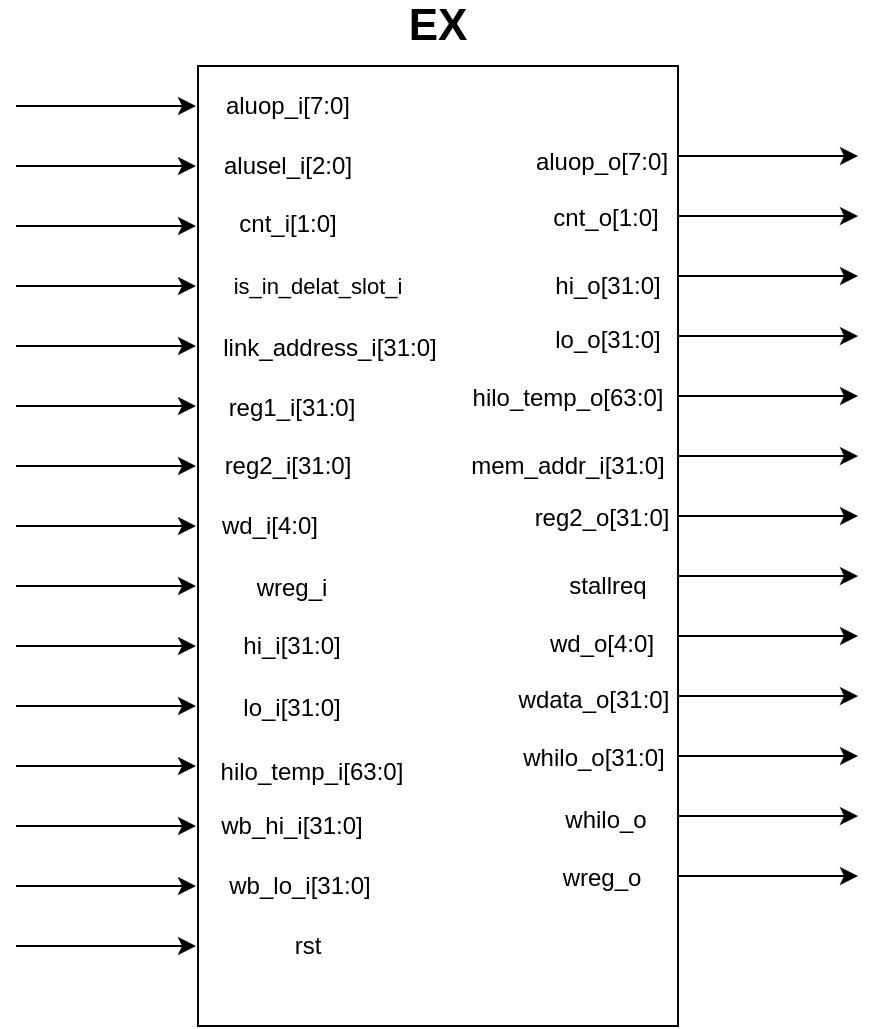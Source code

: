 <mxfile version="14.1.1" type="github">
  <diagram id="7KTe_2K7AGwuItnn4n5i" name="第 1 页">
    <mxGraphModel dx="1730" dy="833" grid="1" gridSize="10" guides="1" tooltips="1" connect="1" arrows="1" fold="1" page="1" pageScale="1" pageWidth="1169" pageHeight="1654" math="0" shadow="0">
      <root>
        <mxCell id="0" />
        <mxCell id="1" parent="0" />
        <mxCell id="jbfbIhLz7mu3rf0doeiF-63" value="" style="rounded=0;whiteSpace=wrap;html=1;" vertex="1" parent="1">
          <mxGeometry x="400" y="60" width="240" height="480" as="geometry" />
        </mxCell>
        <mxCell id="jbfbIhLz7mu3rf0doeiF-64" value="" style="endArrow=classic;html=1;" edge="1" parent="1">
          <mxGeometry width="50" height="50" relative="1" as="geometry">
            <mxPoint x="640" y="105" as="sourcePoint" />
            <mxPoint x="730" y="105" as="targetPoint" />
          </mxGeometry>
        </mxCell>
        <mxCell id="jbfbIhLz7mu3rf0doeiF-65" value="" style="endArrow=classic;html=1;" edge="1" parent="1">
          <mxGeometry width="50" height="50" relative="1" as="geometry">
            <mxPoint x="640" y="135" as="sourcePoint" />
            <mxPoint x="730" y="135" as="targetPoint" />
          </mxGeometry>
        </mxCell>
        <mxCell id="jbfbIhLz7mu3rf0doeiF-66" value="" style="endArrow=classic;html=1;" edge="1" parent="1">
          <mxGeometry width="50" height="50" relative="1" as="geometry">
            <mxPoint x="640" y="165" as="sourcePoint" />
            <mxPoint x="730" y="165" as="targetPoint" />
          </mxGeometry>
        </mxCell>
        <mxCell id="jbfbIhLz7mu3rf0doeiF-67" value="" style="endArrow=classic;html=1;" edge="1" parent="1">
          <mxGeometry width="50" height="50" relative="1" as="geometry">
            <mxPoint x="640" y="195" as="sourcePoint" />
            <mxPoint x="730" y="195" as="targetPoint" />
          </mxGeometry>
        </mxCell>
        <mxCell id="jbfbIhLz7mu3rf0doeiF-68" value="" style="endArrow=classic;html=1;" edge="1" parent="1">
          <mxGeometry width="50" height="50" relative="1" as="geometry">
            <mxPoint x="640" y="225" as="sourcePoint" />
            <mxPoint x="730" y="225" as="targetPoint" />
          </mxGeometry>
        </mxCell>
        <mxCell id="jbfbIhLz7mu3rf0doeiF-69" value="" style="endArrow=classic;html=1;" edge="1" parent="1">
          <mxGeometry width="50" height="50" relative="1" as="geometry">
            <mxPoint x="640" y="255" as="sourcePoint" />
            <mxPoint x="730" y="255" as="targetPoint" />
          </mxGeometry>
        </mxCell>
        <mxCell id="jbfbIhLz7mu3rf0doeiF-70" value="" style="endArrow=classic;html=1;" edge="1" parent="1">
          <mxGeometry width="50" height="50" relative="1" as="geometry">
            <mxPoint x="640" y="315" as="sourcePoint" />
            <mxPoint x="730" y="315" as="targetPoint" />
          </mxGeometry>
        </mxCell>
        <mxCell id="jbfbIhLz7mu3rf0doeiF-71" value="" style="endArrow=classic;html=1;" edge="1" parent="1">
          <mxGeometry width="50" height="50" relative="1" as="geometry">
            <mxPoint x="640" y="345" as="sourcePoint" />
            <mxPoint x="730" y="345" as="targetPoint" />
          </mxGeometry>
        </mxCell>
        <mxCell id="jbfbIhLz7mu3rf0doeiF-72" value="" style="endArrow=classic;html=1;" edge="1" parent="1">
          <mxGeometry width="50" height="50" relative="1" as="geometry">
            <mxPoint x="640" y="375" as="sourcePoint" />
            <mxPoint x="730" y="375" as="targetPoint" />
          </mxGeometry>
        </mxCell>
        <mxCell id="jbfbIhLz7mu3rf0doeiF-73" value="" style="endArrow=classic;html=1;" edge="1" parent="1">
          <mxGeometry width="50" height="50" relative="1" as="geometry">
            <mxPoint x="640" y="405" as="sourcePoint" />
            <mxPoint x="730" y="405" as="targetPoint" />
          </mxGeometry>
        </mxCell>
        <mxCell id="jbfbIhLz7mu3rf0doeiF-74" value="" style="endArrow=classic;html=1;" edge="1" parent="1">
          <mxGeometry width="50" height="50" relative="1" as="geometry">
            <mxPoint x="640" y="435" as="sourcePoint" />
            <mxPoint x="730" y="435" as="targetPoint" />
          </mxGeometry>
        </mxCell>
        <mxCell id="jbfbIhLz7mu3rf0doeiF-75" value="" style="endArrow=classic;html=1;" edge="1" parent="1">
          <mxGeometry width="50" height="50" relative="1" as="geometry">
            <mxPoint x="640" y="465" as="sourcePoint" />
            <mxPoint x="730" y="465" as="targetPoint" />
          </mxGeometry>
        </mxCell>
        <mxCell id="jbfbIhLz7mu3rf0doeiF-76" value="" style="endArrow=classic;html=1;" edge="1" parent="1">
          <mxGeometry width="50" height="50" relative="1" as="geometry">
            <mxPoint x="640" y="285" as="sourcePoint" />
            <mxPoint x="730" y="285" as="targetPoint" />
          </mxGeometry>
        </mxCell>
        <mxCell id="jbfbIhLz7mu3rf0doeiF-77" value="" style="endArrow=classic;html=1;" edge="1" parent="1">
          <mxGeometry width="50" height="50" relative="1" as="geometry">
            <mxPoint x="309" y="170" as="sourcePoint" />
            <mxPoint x="399" y="170" as="targetPoint" />
          </mxGeometry>
        </mxCell>
        <mxCell id="jbfbIhLz7mu3rf0doeiF-78" value="" style="endArrow=classic;html=1;" edge="1" parent="1">
          <mxGeometry width="50" height="50" relative="1" as="geometry">
            <mxPoint x="309" y="200" as="sourcePoint" />
            <mxPoint x="399" y="200" as="targetPoint" />
          </mxGeometry>
        </mxCell>
        <mxCell id="jbfbIhLz7mu3rf0doeiF-79" value="" style="endArrow=classic;html=1;" edge="1" parent="1">
          <mxGeometry width="50" height="50" relative="1" as="geometry">
            <mxPoint x="309" y="230" as="sourcePoint" />
            <mxPoint x="399" y="230" as="targetPoint" />
          </mxGeometry>
        </mxCell>
        <mxCell id="jbfbIhLz7mu3rf0doeiF-80" value="" style="endArrow=classic;html=1;" edge="1" parent="1">
          <mxGeometry width="50" height="50" relative="1" as="geometry">
            <mxPoint x="309" y="260" as="sourcePoint" />
            <mxPoint x="399" y="260" as="targetPoint" />
          </mxGeometry>
        </mxCell>
        <mxCell id="jbfbIhLz7mu3rf0doeiF-81" value="" style="endArrow=classic;html=1;" edge="1" parent="1">
          <mxGeometry width="50" height="50" relative="1" as="geometry">
            <mxPoint x="309" y="290" as="sourcePoint" />
            <mxPoint x="399" y="290" as="targetPoint" />
          </mxGeometry>
        </mxCell>
        <mxCell id="jbfbIhLz7mu3rf0doeiF-82" value="" style="endArrow=classic;html=1;" edge="1" parent="1">
          <mxGeometry width="50" height="50" relative="1" as="geometry">
            <mxPoint x="309" y="320" as="sourcePoint" />
            <mxPoint x="399" y="320" as="targetPoint" />
          </mxGeometry>
        </mxCell>
        <mxCell id="jbfbIhLz7mu3rf0doeiF-83" value="" style="endArrow=classic;html=1;" edge="1" parent="1">
          <mxGeometry width="50" height="50" relative="1" as="geometry">
            <mxPoint x="309" y="380" as="sourcePoint" />
            <mxPoint x="399" y="380" as="targetPoint" />
          </mxGeometry>
        </mxCell>
        <mxCell id="jbfbIhLz7mu3rf0doeiF-84" value="" style="endArrow=classic;html=1;" edge="1" parent="1">
          <mxGeometry width="50" height="50" relative="1" as="geometry">
            <mxPoint x="309" y="410" as="sourcePoint" />
            <mxPoint x="399" y="410" as="targetPoint" />
          </mxGeometry>
        </mxCell>
        <mxCell id="jbfbIhLz7mu3rf0doeiF-85" value="" style="endArrow=classic;html=1;" edge="1" parent="1">
          <mxGeometry width="50" height="50" relative="1" as="geometry">
            <mxPoint x="309" y="440" as="sourcePoint" />
            <mxPoint x="399" y="440" as="targetPoint" />
          </mxGeometry>
        </mxCell>
        <mxCell id="jbfbIhLz7mu3rf0doeiF-86" value="" style="endArrow=classic;html=1;" edge="1" parent="1">
          <mxGeometry width="50" height="50" relative="1" as="geometry">
            <mxPoint x="309" y="470" as="sourcePoint" />
            <mxPoint x="399" y="470" as="targetPoint" />
          </mxGeometry>
        </mxCell>
        <mxCell id="jbfbIhLz7mu3rf0doeiF-87" value="" style="endArrow=classic;html=1;" edge="1" parent="1">
          <mxGeometry width="50" height="50" relative="1" as="geometry">
            <mxPoint x="309" y="500" as="sourcePoint" />
            <mxPoint x="399" y="500" as="targetPoint" />
          </mxGeometry>
        </mxCell>
        <mxCell id="jbfbIhLz7mu3rf0doeiF-89" value="" style="endArrow=classic;html=1;" edge="1" parent="1">
          <mxGeometry width="50" height="50" relative="1" as="geometry">
            <mxPoint x="309" y="350" as="sourcePoint" />
            <mxPoint x="399" y="350" as="targetPoint" />
          </mxGeometry>
        </mxCell>
        <mxCell id="jbfbIhLz7mu3rf0doeiF-90" value="" style="endArrow=classic;html=1;" edge="1" parent="1">
          <mxGeometry width="50" height="50" relative="1" as="geometry">
            <mxPoint x="309" y="110" as="sourcePoint" />
            <mxPoint x="399" y="110" as="targetPoint" />
          </mxGeometry>
        </mxCell>
        <mxCell id="jbfbIhLz7mu3rf0doeiF-91" value="" style="endArrow=classic;html=1;" edge="1" parent="1">
          <mxGeometry width="50" height="50" relative="1" as="geometry">
            <mxPoint x="309" y="80" as="sourcePoint" />
            <mxPoint x="399" y="80" as="targetPoint" />
          </mxGeometry>
        </mxCell>
        <mxCell id="jbfbIhLz7mu3rf0doeiF-92" value="" style="endArrow=classic;html=1;" edge="1" parent="1">
          <mxGeometry width="50" height="50" relative="1" as="geometry">
            <mxPoint x="309" y="140" as="sourcePoint" />
            <mxPoint x="399" y="140" as="targetPoint" />
          </mxGeometry>
        </mxCell>
        <mxCell id="jbfbIhLz7mu3rf0doeiF-93" value="&lt;span style=&quot;font-size: 22px&quot;&gt;&lt;b&gt;EX&lt;/b&gt;&lt;/span&gt;" style="text;html=1;strokeColor=none;fillColor=none;align=center;verticalAlign=middle;whiteSpace=wrap;rounded=0;" vertex="1" parent="1">
          <mxGeometry x="500" y="30" width="40" height="20" as="geometry" />
        </mxCell>
        <mxCell id="jbfbIhLz7mu3rf0doeiF-107" value="aluop_i[7:0]" style="text;html=1;strokeColor=none;fillColor=none;align=center;verticalAlign=middle;whiteSpace=wrap;rounded=0;" vertex="1" parent="1">
          <mxGeometry x="425" y="70" width="40" height="20" as="geometry" />
        </mxCell>
        <mxCell id="jbfbIhLz7mu3rf0doeiF-108" value="alusel_i[2:0]" style="text;html=1;strokeColor=none;fillColor=none;align=center;verticalAlign=middle;whiteSpace=wrap;rounded=0;" vertex="1" parent="1">
          <mxGeometry x="425" y="100" width="40" height="20" as="geometry" />
        </mxCell>
        <mxCell id="jbfbIhLz7mu3rf0doeiF-109" value="cnt_i[1:0]" style="text;html=1;strokeColor=none;fillColor=none;align=center;verticalAlign=middle;whiteSpace=wrap;rounded=0;" vertex="1" parent="1">
          <mxGeometry x="425" y="129" width="40" height="20" as="geometry" />
        </mxCell>
        <mxCell id="jbfbIhLz7mu3rf0doeiF-110" value="&lt;font style=&quot;font-size: 11px&quot;&gt;is_in_delat_slot_i&lt;/font&gt;" style="text;html=1;strokeColor=none;fillColor=none;align=center;verticalAlign=middle;whiteSpace=wrap;rounded=0;" vertex="1" parent="1">
          <mxGeometry x="440" y="160" width="40" height="20" as="geometry" />
        </mxCell>
        <mxCell id="jbfbIhLz7mu3rf0doeiF-111" value="link_address_i[31:0]" style="text;html=1;strokeColor=none;fillColor=none;align=center;verticalAlign=middle;whiteSpace=wrap;rounded=0;" vertex="1" parent="1">
          <mxGeometry x="446" y="191" width="40" height="20" as="geometry" />
        </mxCell>
        <mxCell id="jbfbIhLz7mu3rf0doeiF-112" value="reg1_i[31:0]" style="text;html=1;strokeColor=none;fillColor=none;align=center;verticalAlign=middle;whiteSpace=wrap;rounded=0;" vertex="1" parent="1">
          <mxGeometry x="427" y="221" width="40" height="20" as="geometry" />
        </mxCell>
        <mxCell id="jbfbIhLz7mu3rf0doeiF-113" value="reg2_i[31:0]" style="text;html=1;strokeColor=none;fillColor=none;align=center;verticalAlign=middle;whiteSpace=wrap;rounded=0;" vertex="1" parent="1">
          <mxGeometry x="425" y="250" width="40" height="20" as="geometry" />
        </mxCell>
        <mxCell id="jbfbIhLz7mu3rf0doeiF-114" value="wd_i[4:0]" style="text;html=1;strokeColor=none;fillColor=none;align=center;verticalAlign=middle;whiteSpace=wrap;rounded=0;" vertex="1" parent="1">
          <mxGeometry x="416" y="280" width="40" height="20" as="geometry" />
        </mxCell>
        <mxCell id="jbfbIhLz7mu3rf0doeiF-115" value="wreg_i" style="text;html=1;strokeColor=none;fillColor=none;align=center;verticalAlign=middle;whiteSpace=wrap;rounded=0;" vertex="1" parent="1">
          <mxGeometry x="427" y="311" width="40" height="20" as="geometry" />
        </mxCell>
        <mxCell id="jbfbIhLz7mu3rf0doeiF-116" value="hi_i[31:0]" style="text;html=1;strokeColor=none;fillColor=none;align=center;verticalAlign=middle;whiteSpace=wrap;rounded=0;" vertex="1" parent="1">
          <mxGeometry x="427" y="340" width="40" height="20" as="geometry" />
        </mxCell>
        <mxCell id="jbfbIhLz7mu3rf0doeiF-117" value="lo_i[31:0]" style="text;html=1;strokeColor=none;fillColor=none;align=center;verticalAlign=middle;whiteSpace=wrap;rounded=0;" vertex="1" parent="1">
          <mxGeometry x="427" y="371" width="40" height="20" as="geometry" />
        </mxCell>
        <mxCell id="jbfbIhLz7mu3rf0doeiF-118" value="hilo_temp_i[63:0]" style="text;html=1;strokeColor=none;fillColor=none;align=center;verticalAlign=middle;whiteSpace=wrap;rounded=0;" vertex="1" parent="1">
          <mxGeometry x="437" y="403" width="40" height="20" as="geometry" />
        </mxCell>
        <mxCell id="jbfbIhLz7mu3rf0doeiF-119" value="wb_hi_i[31:0]" style="text;html=1;strokeColor=none;fillColor=none;align=center;verticalAlign=middle;whiteSpace=wrap;rounded=0;" vertex="1" parent="1">
          <mxGeometry x="427" y="430" width="40" height="20" as="geometry" />
        </mxCell>
        <mxCell id="jbfbIhLz7mu3rf0doeiF-120" value="wb_lo_i[31:0]" style="text;html=1;strokeColor=none;fillColor=none;align=center;verticalAlign=middle;whiteSpace=wrap;rounded=0;" vertex="1" parent="1">
          <mxGeometry x="431" y="460" width="40" height="20" as="geometry" />
        </mxCell>
        <mxCell id="jbfbIhLz7mu3rf0doeiF-121" value="rst" style="text;html=1;strokeColor=none;fillColor=none;align=center;verticalAlign=middle;whiteSpace=wrap;rounded=0;" vertex="1" parent="1">
          <mxGeometry x="435" y="490" width="40" height="20" as="geometry" />
        </mxCell>
        <mxCell id="jbfbIhLz7mu3rf0doeiF-123" value="aluop_o[7:0]" style="text;html=1;strokeColor=none;fillColor=none;align=center;verticalAlign=middle;whiteSpace=wrap;rounded=0;" vertex="1" parent="1">
          <mxGeometry x="582" y="98" width="40" height="20" as="geometry" />
        </mxCell>
        <mxCell id="jbfbIhLz7mu3rf0doeiF-124" value="cnt_o[1:0]" style="text;html=1;strokeColor=none;fillColor=none;align=center;verticalAlign=middle;whiteSpace=wrap;rounded=0;" vertex="1" parent="1">
          <mxGeometry x="584" y="126" width="40" height="20" as="geometry" />
        </mxCell>
        <mxCell id="jbfbIhLz7mu3rf0doeiF-125" value="hi_o[31:0]" style="text;html=1;strokeColor=none;fillColor=none;align=center;verticalAlign=middle;whiteSpace=wrap;rounded=0;" vertex="1" parent="1">
          <mxGeometry x="585" y="160" width="40" height="20" as="geometry" />
        </mxCell>
        <mxCell id="jbfbIhLz7mu3rf0doeiF-126" style="edgeStyle=orthogonalEdgeStyle;rounded=0;orthogonalLoop=1;jettySize=auto;html=1;exitX=0.5;exitY=1;exitDx=0;exitDy=0;" edge="1" parent="1" source="jbfbIhLz7mu3rf0doeiF-125" target="jbfbIhLz7mu3rf0doeiF-125">
          <mxGeometry relative="1" as="geometry" />
        </mxCell>
        <mxCell id="jbfbIhLz7mu3rf0doeiF-127" value="lo_o[31:0]" style="text;html=1;strokeColor=none;fillColor=none;align=center;verticalAlign=middle;whiteSpace=wrap;rounded=0;" vertex="1" parent="1">
          <mxGeometry x="585" y="187" width="40" height="20" as="geometry" />
        </mxCell>
        <mxCell id="jbfbIhLz7mu3rf0doeiF-128" style="edgeStyle=orthogonalEdgeStyle;rounded=0;orthogonalLoop=1;jettySize=auto;html=1;exitX=0.5;exitY=1;exitDx=0;exitDy=0;" edge="1" parent="1" source="jbfbIhLz7mu3rf0doeiF-127" target="jbfbIhLz7mu3rf0doeiF-127">
          <mxGeometry relative="1" as="geometry" />
        </mxCell>
        <mxCell id="jbfbIhLz7mu3rf0doeiF-129" value="hilo_temp_o[63:0]" style="text;html=1;strokeColor=none;fillColor=none;align=center;verticalAlign=middle;whiteSpace=wrap;rounded=0;" vertex="1" parent="1">
          <mxGeometry x="565" y="215.5" width="40" height="20" as="geometry" />
        </mxCell>
        <mxCell id="jbfbIhLz7mu3rf0doeiF-130" style="edgeStyle=orthogonalEdgeStyle;rounded=0;orthogonalLoop=1;jettySize=auto;html=1;exitX=0.5;exitY=1;exitDx=0;exitDy=0;" edge="1" parent="1" source="jbfbIhLz7mu3rf0doeiF-129" target="jbfbIhLz7mu3rf0doeiF-129">
          <mxGeometry relative="1" as="geometry" />
        </mxCell>
        <mxCell id="jbfbIhLz7mu3rf0doeiF-131" value="mem_addr_i[31:0]" style="text;html=1;strokeColor=none;fillColor=none;align=center;verticalAlign=middle;whiteSpace=wrap;rounded=0;" vertex="1" parent="1">
          <mxGeometry x="565" y="250" width="40" height="20" as="geometry" />
        </mxCell>
        <mxCell id="jbfbIhLz7mu3rf0doeiF-132" style="edgeStyle=orthogonalEdgeStyle;rounded=0;orthogonalLoop=1;jettySize=auto;html=1;exitX=0.5;exitY=1;exitDx=0;exitDy=0;" edge="1" parent="1" source="jbfbIhLz7mu3rf0doeiF-131" target="jbfbIhLz7mu3rf0doeiF-131">
          <mxGeometry relative="1" as="geometry" />
        </mxCell>
        <mxCell id="jbfbIhLz7mu3rf0doeiF-133" value="reg2_o[31:0]" style="text;html=1;strokeColor=none;fillColor=none;align=center;verticalAlign=middle;whiteSpace=wrap;rounded=0;" vertex="1" parent="1">
          <mxGeometry x="582" y="275.5" width="40" height="20" as="geometry" />
        </mxCell>
        <mxCell id="jbfbIhLz7mu3rf0doeiF-134" style="edgeStyle=orthogonalEdgeStyle;rounded=0;orthogonalLoop=1;jettySize=auto;html=1;exitX=0.5;exitY=1;exitDx=0;exitDy=0;" edge="1" parent="1" source="jbfbIhLz7mu3rf0doeiF-133" target="jbfbIhLz7mu3rf0doeiF-133">
          <mxGeometry relative="1" as="geometry" />
        </mxCell>
        <mxCell id="jbfbIhLz7mu3rf0doeiF-135" value="stallreq" style="text;html=1;strokeColor=none;fillColor=none;align=center;verticalAlign=middle;whiteSpace=wrap;rounded=0;" vertex="1" parent="1">
          <mxGeometry x="585" y="310" width="40" height="20" as="geometry" />
        </mxCell>
        <mxCell id="jbfbIhLz7mu3rf0doeiF-136" style="edgeStyle=orthogonalEdgeStyle;rounded=0;orthogonalLoop=1;jettySize=auto;html=1;exitX=0.5;exitY=1;exitDx=0;exitDy=0;" edge="1" parent="1" source="jbfbIhLz7mu3rf0doeiF-135" target="jbfbIhLz7mu3rf0doeiF-135">
          <mxGeometry relative="1" as="geometry" />
        </mxCell>
        <mxCell id="jbfbIhLz7mu3rf0doeiF-137" value="wd_o[4:0]" style="text;html=1;strokeColor=none;fillColor=none;align=center;verticalAlign=middle;whiteSpace=wrap;rounded=0;" vertex="1" parent="1">
          <mxGeometry x="582" y="339" width="40" height="20" as="geometry" />
        </mxCell>
        <mxCell id="jbfbIhLz7mu3rf0doeiF-138" style="edgeStyle=orthogonalEdgeStyle;rounded=0;orthogonalLoop=1;jettySize=auto;html=1;exitX=0.5;exitY=1;exitDx=0;exitDy=0;" edge="1" parent="1" source="jbfbIhLz7mu3rf0doeiF-137" target="jbfbIhLz7mu3rf0doeiF-137">
          <mxGeometry relative="1" as="geometry" />
        </mxCell>
        <mxCell id="jbfbIhLz7mu3rf0doeiF-139" value="wdata_o[31:0]" style="text;html=1;strokeColor=none;fillColor=none;align=center;verticalAlign=middle;whiteSpace=wrap;rounded=0;" vertex="1" parent="1">
          <mxGeometry x="578" y="366.5" width="40" height="20" as="geometry" />
        </mxCell>
        <mxCell id="jbfbIhLz7mu3rf0doeiF-140" value="whilo_o[31:0]" style="text;html=1;strokeColor=none;fillColor=none;align=center;verticalAlign=middle;whiteSpace=wrap;rounded=0;" vertex="1" parent="1">
          <mxGeometry x="578" y="395.5" width="40" height="20" as="geometry" />
        </mxCell>
        <mxCell id="jbfbIhLz7mu3rf0doeiF-141" value="whilo_o" style="text;html=1;strokeColor=none;fillColor=none;align=center;verticalAlign=middle;whiteSpace=wrap;rounded=0;" vertex="1" parent="1">
          <mxGeometry x="584" y="427" width="40" height="20" as="geometry" />
        </mxCell>
        <mxCell id="jbfbIhLz7mu3rf0doeiF-142" value="wreg_o" style="text;html=1;strokeColor=none;fillColor=none;align=center;verticalAlign=middle;whiteSpace=wrap;rounded=0;" vertex="1" parent="1">
          <mxGeometry x="582" y="455.5" width="40" height="20" as="geometry" />
        </mxCell>
      </root>
    </mxGraphModel>
  </diagram>
</mxfile>
